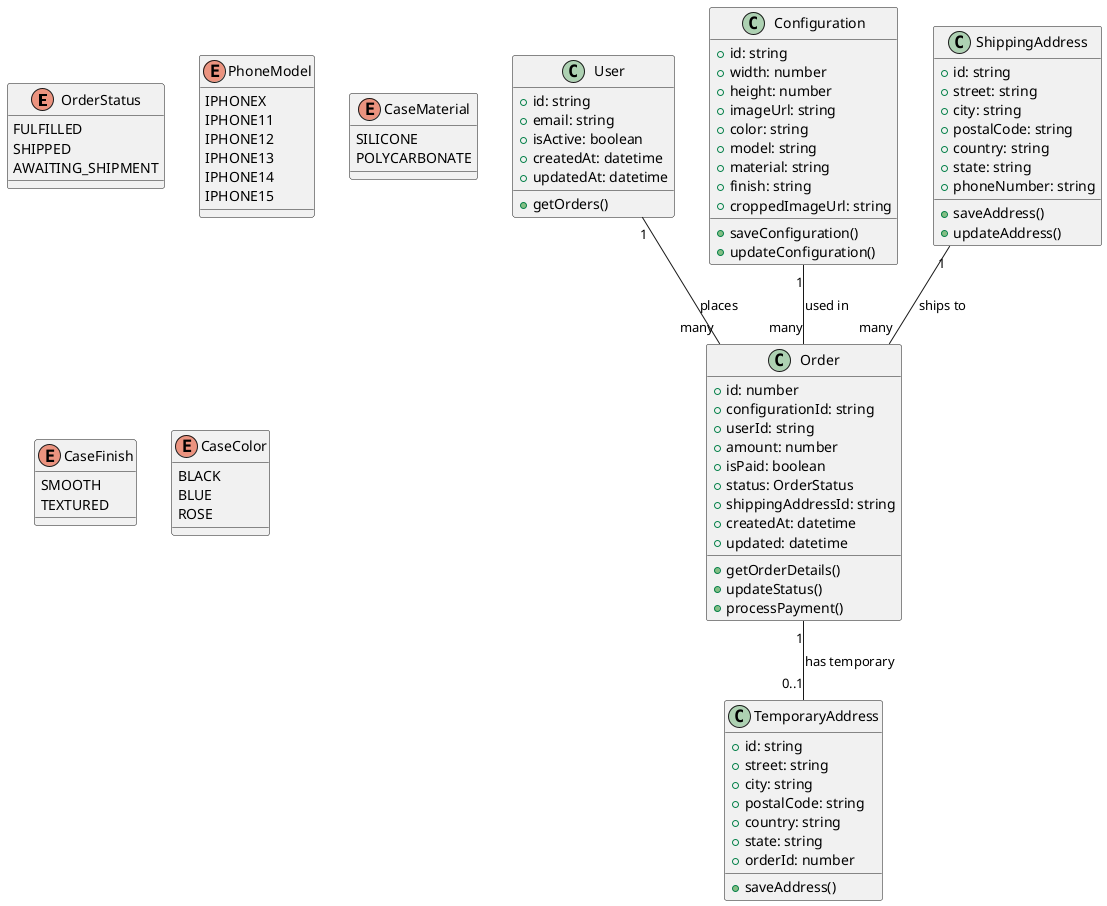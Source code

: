 @startuml E-Commerce Phone Case Customization - Class Diagram

enum OrderStatus {
  FULFILLED
  SHIPPED
  AWAITING_SHIPMENT
}

enum PhoneModel {
  IPHONEX
  IPHONE11
  IPHONE12
  IPHONE13
  IPHONE14
  IPHONE15
}

enum CaseMaterial {
  SILICONE
  POLYCARBONATE
}

enum CaseFinish {
  SMOOTH
  TEXTURED
}

enum CaseColor {
  BLACK
  BLUE
  ROSE
}

class User {
  +id: string
  +email: string
  +isActive: boolean
  +createdAt: datetime
  +updatedAt: datetime
  +getOrders()
}

class Configuration {
  +id: string
  +width: number
  +height: number
  +imageUrl: string
  +color: string
  +model: string
  +material: string
  +finish: string
  +croppedImageUrl: string
  +saveConfiguration()
  +updateConfiguration()
}

class Order {
  +id: number
  +configurationId: string
  +userId: string
  +amount: number
  +isPaid: boolean
  +status: OrderStatus
  +shippingAddressId: string
  +createdAt: datetime
  +updated: datetime
  +getOrderDetails()
  +updateStatus()
  +processPayment()
}

class TemporaryAddress {
  +id: string
  +street: string
  +city: string
  +postalCode: string
  +country: string
  +state: string
  +orderId: number
  +saveAddress()
}

class ShippingAddress {
  +id: string
  +street: string
  +city: string
  +postalCode: string
  +country: string
  +state: string
  +phoneNumber: string
  +saveAddress()
  +updateAddress()
}

User "1" -- "many" Order : places
Configuration "1" -- "many" Order : used in
ShippingAddress "1" -- "many" Order : ships to
Order "1" -- "0..1" TemporaryAddress : has temporary

@enduml
